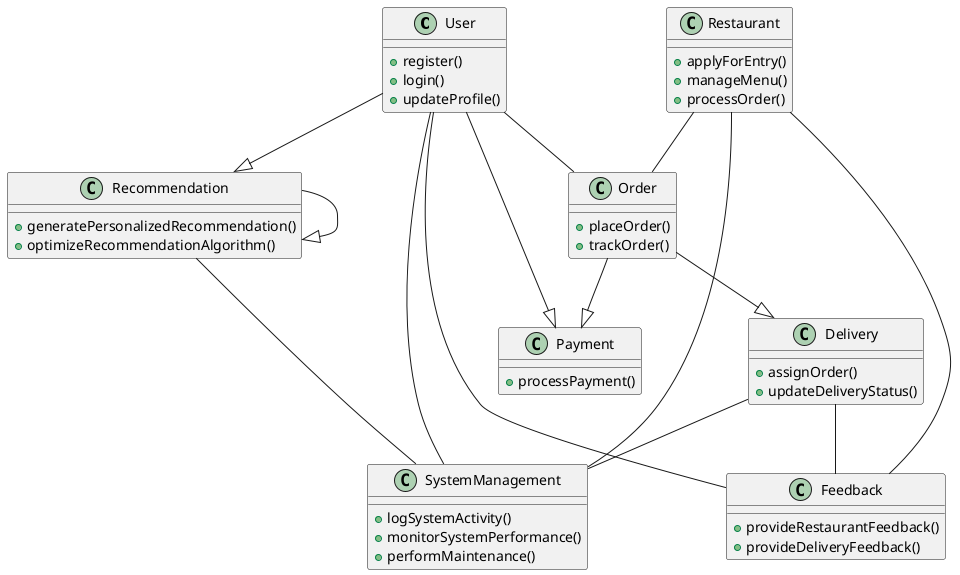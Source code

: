 @startuml

class User {
  + register()
  + login()
  + updateProfile()
}

class Restaurant {
  + applyForEntry()
  + manageMenu()
  + processOrder()
}

class Order {
  + placeOrder()
  + trackOrder()
}

class Payment {
  + processPayment()
}

class Delivery {
  + assignOrder()
  + updateDeliveryStatus()
}

class Feedback {
  + provideRestaurantFeedback()
  + provideDeliveryFeedback()
}

class Recommendation {
  + generatePersonalizedRecommendation()
  + optimizeRecommendationAlgorithm()
}

class SystemManagement {
  + logSystemActivity()
  + monitorSystemPerformance()
  + performMaintenance()
}

User -- Order
Restaurant -- Order
User --|> Payment
Order --|> Payment
Order --|> Delivery
User -- Feedback
Delivery -- Feedback
Restaurant -- Feedback
User --|> Recommendation
Recommendation --|> Recommendation

User -- SystemManagement
Restaurant -- SystemManagement
Delivery -- SystemManagement
Recommendation -- SystemManagement

@enduml
